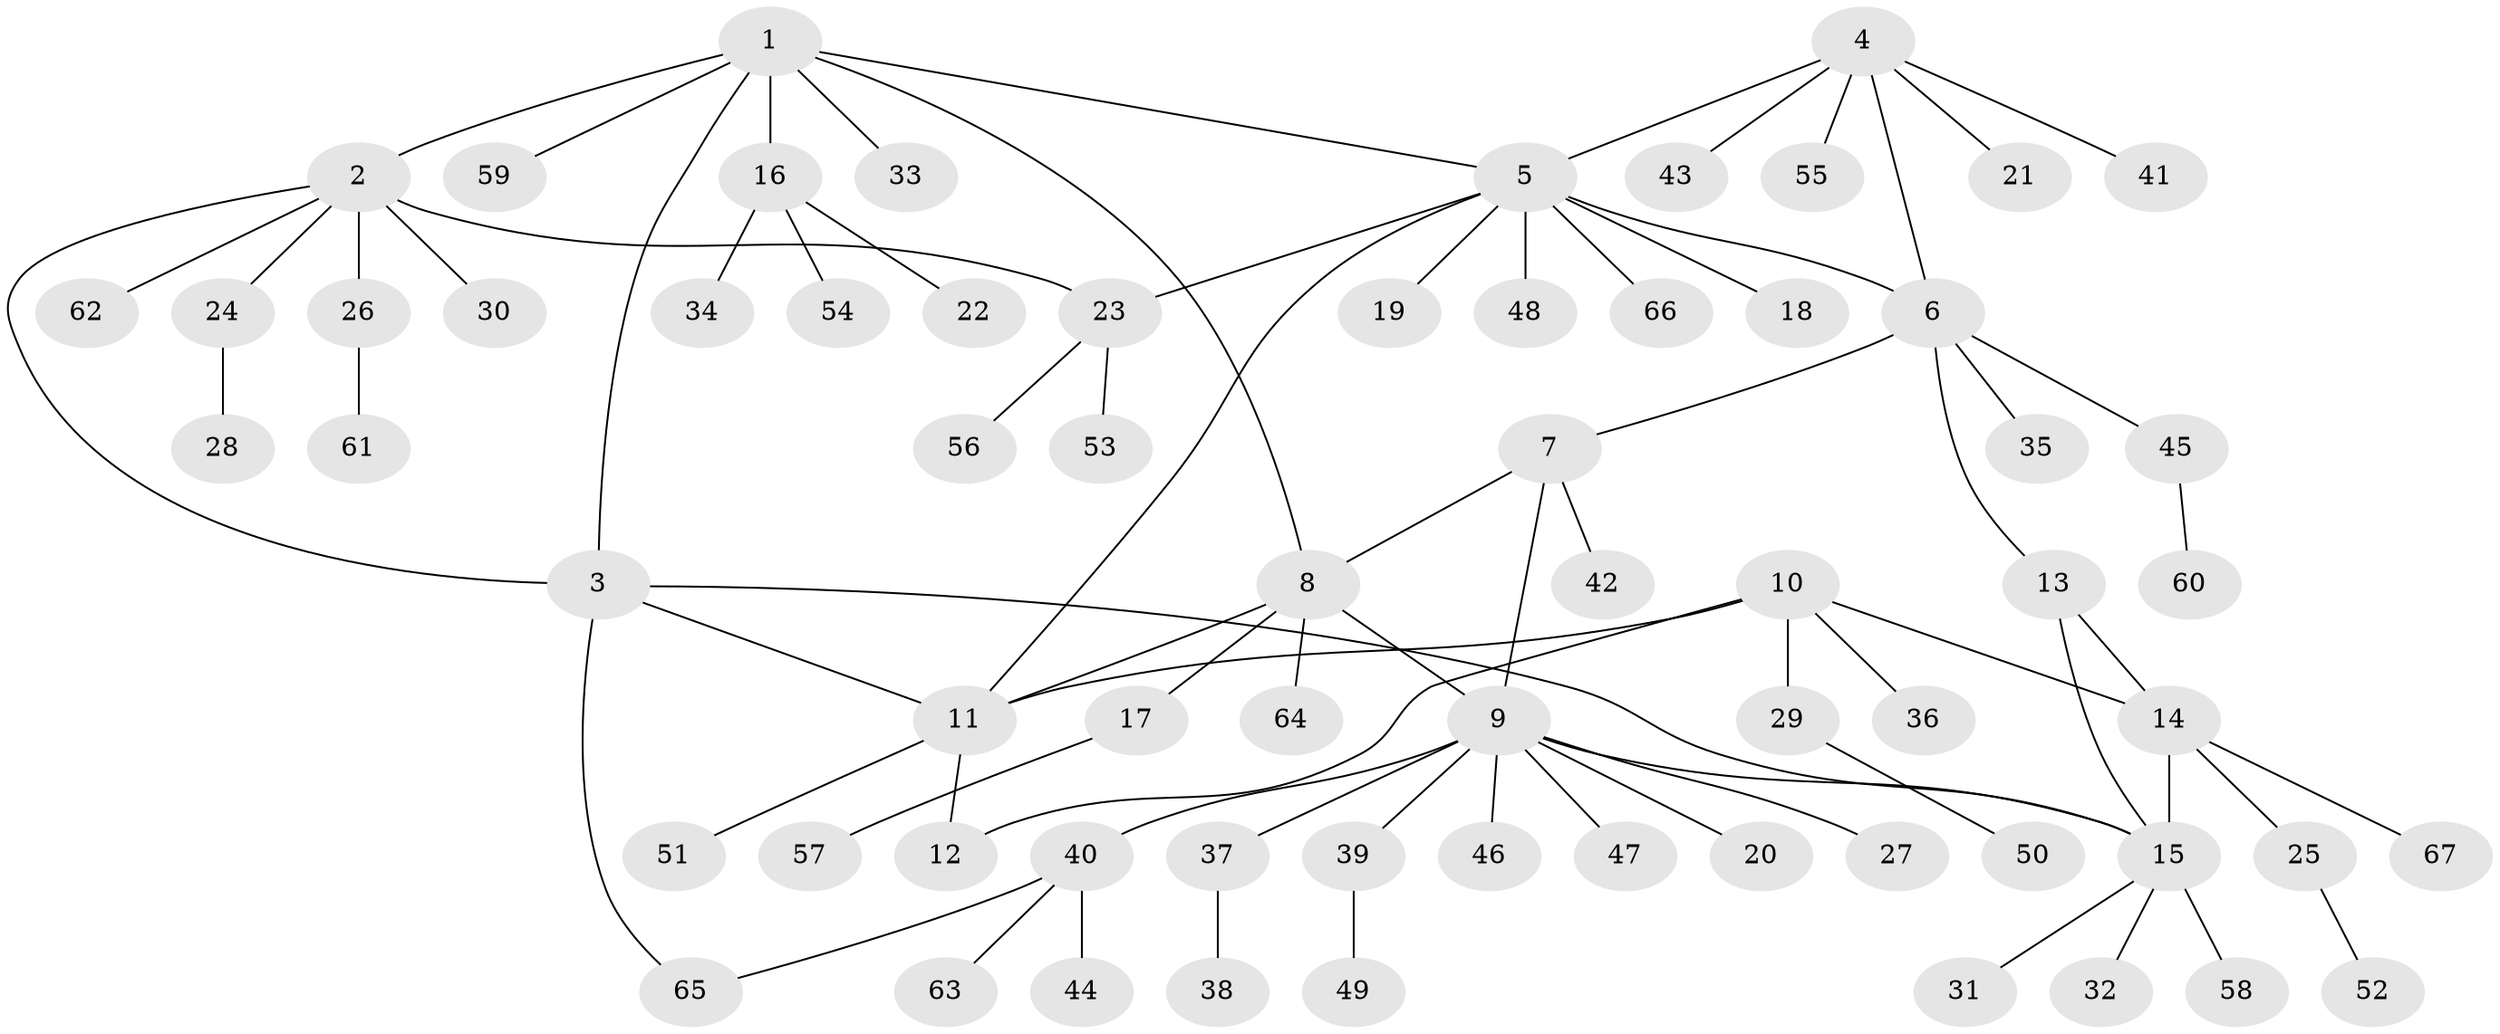 // coarse degree distribution, {9: 0.04, 6: 0.02, 4: 0.06, 12: 0.02, 5: 0.04, 10: 0.02, 2: 0.08, 3: 0.06, 1: 0.66}
// Generated by graph-tools (version 1.1) at 2025/42/03/06/25 10:42:10]
// undirected, 67 vertices, 79 edges
graph export_dot {
graph [start="1"]
  node [color=gray90,style=filled];
  1;
  2;
  3;
  4;
  5;
  6;
  7;
  8;
  9;
  10;
  11;
  12;
  13;
  14;
  15;
  16;
  17;
  18;
  19;
  20;
  21;
  22;
  23;
  24;
  25;
  26;
  27;
  28;
  29;
  30;
  31;
  32;
  33;
  34;
  35;
  36;
  37;
  38;
  39;
  40;
  41;
  42;
  43;
  44;
  45;
  46;
  47;
  48;
  49;
  50;
  51;
  52;
  53;
  54;
  55;
  56;
  57;
  58;
  59;
  60;
  61;
  62;
  63;
  64;
  65;
  66;
  67;
  1 -- 2;
  1 -- 3;
  1 -- 5;
  1 -- 8;
  1 -- 16;
  1 -- 33;
  1 -- 59;
  2 -- 3;
  2 -- 23;
  2 -- 24;
  2 -- 26;
  2 -- 30;
  2 -- 62;
  3 -- 11;
  3 -- 15;
  3 -- 65;
  4 -- 5;
  4 -- 6;
  4 -- 21;
  4 -- 41;
  4 -- 43;
  4 -- 55;
  5 -- 6;
  5 -- 11;
  5 -- 18;
  5 -- 19;
  5 -- 23;
  5 -- 48;
  5 -- 66;
  6 -- 7;
  6 -- 13;
  6 -- 35;
  6 -- 45;
  7 -- 8;
  7 -- 9;
  7 -- 42;
  8 -- 9;
  8 -- 11;
  8 -- 17;
  8 -- 64;
  9 -- 15;
  9 -- 20;
  9 -- 27;
  9 -- 37;
  9 -- 39;
  9 -- 40;
  9 -- 46;
  9 -- 47;
  10 -- 11;
  10 -- 12;
  10 -- 14;
  10 -- 29;
  10 -- 36;
  11 -- 12;
  11 -- 51;
  13 -- 14;
  13 -- 15;
  14 -- 15;
  14 -- 25;
  14 -- 67;
  15 -- 31;
  15 -- 32;
  15 -- 58;
  16 -- 22;
  16 -- 34;
  16 -- 54;
  17 -- 57;
  23 -- 53;
  23 -- 56;
  24 -- 28;
  25 -- 52;
  26 -- 61;
  29 -- 50;
  37 -- 38;
  39 -- 49;
  40 -- 44;
  40 -- 63;
  40 -- 65;
  45 -- 60;
}
